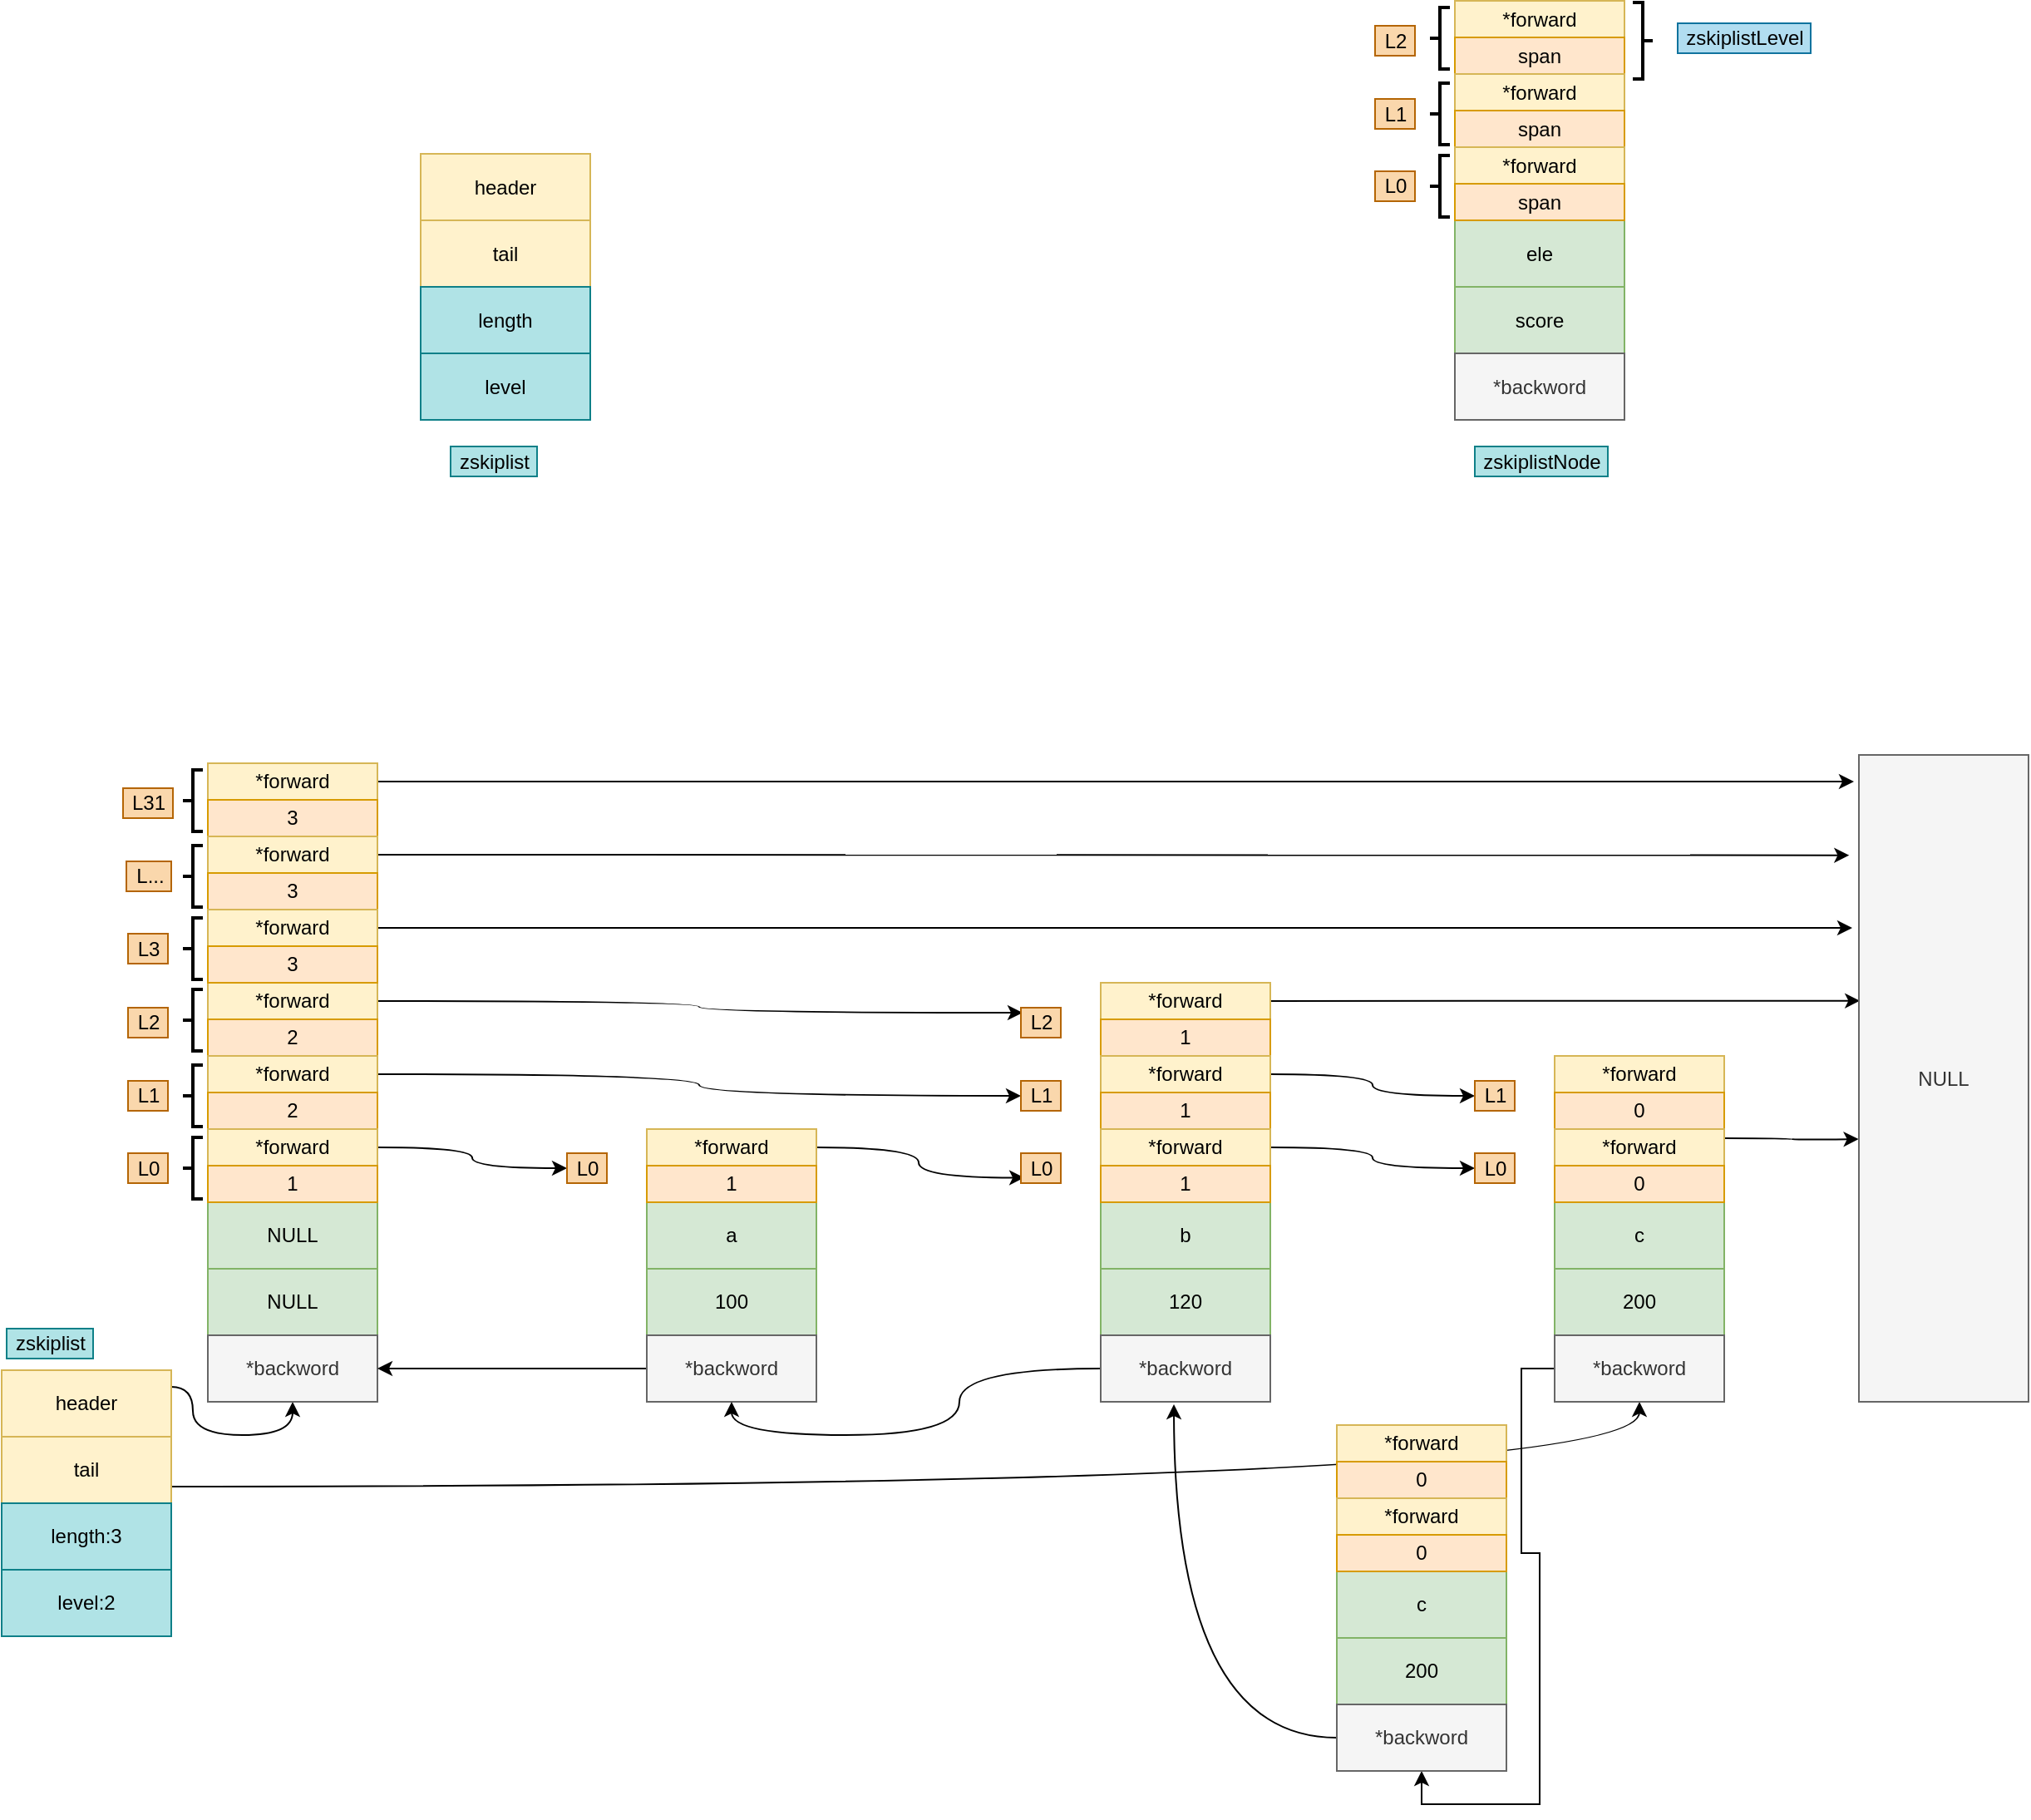 <mxfile version="15.3.7" type="github"><diagram id="ZoQLNWpljADJhTfMOQqx" name="Page-1"><mxGraphModel dx="903" dy="591" grid="0" gridSize="10" guides="1" tooltips="1" connect="1" arrows="1" fold="1" page="0" pageScale="1" pageWidth="827" pageHeight="1169" math="0" shadow="0"><root><mxCell id="0"/><mxCell id="1" parent="0"/><mxCell id="s1gcI7M2cuCewwvfyK3X-1" value="tail" style="rounded=0;whiteSpace=wrap;html=1;fillColor=#fff2cc;strokeColor=#d6b656;" parent="1" vertex="1"><mxGeometry x="319" y="262.5" width="102" height="40" as="geometry"/></mxCell><mxCell id="s1gcI7M2cuCewwvfyK3X-2" value="length" style="rounded=0;whiteSpace=wrap;html=1;fillColor=#b0e3e6;strokeColor=#0e8088;" parent="1" vertex="1"><mxGeometry x="319" y="302.5" width="102" height="40" as="geometry"/></mxCell><mxCell id="s1gcI7M2cuCewwvfyK3X-4" value="level" style="rounded=0;whiteSpace=wrap;html=1;fillColor=#b0e3e6;strokeColor=#0e8088;" parent="1" vertex="1"><mxGeometry x="319" y="342.5" width="102" height="40" as="geometry"/></mxCell><mxCell id="s1gcI7M2cuCewwvfyK3X-6" value="header" style="rounded=0;whiteSpace=wrap;html=1;fillColor=#fff2cc;strokeColor=#d6b656;" parent="1" vertex="1"><mxGeometry x="319" y="222.5" width="102" height="40" as="geometry"/></mxCell><mxCell id="s1gcI7M2cuCewwvfyK3X-7" value="zskiplist" style="text;html=1;align=center;verticalAlign=middle;resizable=0;points=[];autosize=1;fillColor=#b0e3e6;strokeColor=#0e8088;" parent="1" vertex="1"><mxGeometry x="337" y="398.5" width="52" height="18" as="geometry"/></mxCell><mxCell id="s1gcI7M2cuCewwvfyK3X-8" value="score" style="rounded=0;whiteSpace=wrap;html=1;fillColor=#d5e8d4;strokeColor=#82b366;" parent="1" vertex="1"><mxGeometry x="941" y="302.5" width="102" height="40" as="geometry"/></mxCell><mxCell id="s1gcI7M2cuCewwvfyK3X-9" value="*backword" style="rounded=0;whiteSpace=wrap;html=1;fillColor=#f5f5f5;strokeColor=#666666;fontColor=#333333;" parent="1" vertex="1"><mxGeometry x="941" y="342.5" width="102" height="40" as="geometry"/></mxCell><mxCell id="s1gcI7M2cuCewwvfyK3X-11" value="ele" style="rounded=0;whiteSpace=wrap;html=1;fillColor=#d5e8d4;strokeColor=#82b366;" parent="1" vertex="1"><mxGeometry x="941" y="262.5" width="102" height="40" as="geometry"/></mxCell><mxCell id="s1gcI7M2cuCewwvfyK3X-14" value="*forward" style="rounded=0;whiteSpace=wrap;html=1;fillColor=#fff2cc;strokeColor=#d6b656;" parent="1" vertex="1"><mxGeometry x="941" y="130.5" width="102" height="22" as="geometry"/></mxCell><mxCell id="s1gcI7M2cuCewwvfyK3X-15" value="span" style="rounded=0;whiteSpace=wrap;html=1;fillColor=#ffe6cc;strokeColor=#d79b00;" parent="1" vertex="1"><mxGeometry x="941" y="152.5" width="102" height="22" as="geometry"/></mxCell><mxCell id="s1gcI7M2cuCewwvfyK3X-16" value="" style="strokeWidth=2;html=1;shape=mxgraph.flowchart.annotation_2;align=left;labelPosition=right;pointerEvents=1;direction=west;" parent="1" vertex="1"><mxGeometry x="1048" y="131.5" width="12" height="46" as="geometry"/></mxCell><mxCell id="s1gcI7M2cuCewwvfyK3X-18" value="zskiplistLevel" style="text;html=1;align=center;verticalAlign=middle;resizable=0;points=[];autosize=1;fillColor=#b1ddf0;strokeColor=#10739e;" parent="1" vertex="1"><mxGeometry x="1075" y="144" width="80" height="18" as="geometry"/></mxCell><mxCell id="s1gcI7M2cuCewwvfyK3X-19" value="*forward" style="rounded=0;whiteSpace=wrap;html=1;fillColor=#fff2cc;strokeColor=#d6b656;" parent="1" vertex="1"><mxGeometry x="941" y="174.5" width="102" height="22" as="geometry"/></mxCell><mxCell id="s1gcI7M2cuCewwvfyK3X-20" value="span" style="rounded=0;whiteSpace=wrap;html=1;fillColor=#ffe6cc;strokeColor=#d79b00;" parent="1" vertex="1"><mxGeometry x="941" y="196.5" width="102" height="22" as="geometry"/></mxCell><mxCell id="s1gcI7M2cuCewwvfyK3X-21" value="*forward" style="rounded=0;whiteSpace=wrap;html=1;fillColor=#fff2cc;strokeColor=#d6b656;" parent="1" vertex="1"><mxGeometry x="941" y="218.5" width="102" height="22" as="geometry"/></mxCell><mxCell id="s1gcI7M2cuCewwvfyK3X-22" value="span" style="rounded=0;whiteSpace=wrap;html=1;fillColor=#ffe6cc;strokeColor=#d79b00;" parent="1" vertex="1"><mxGeometry x="941" y="240.5" width="102" height="22" as="geometry"/></mxCell><mxCell id="s1gcI7M2cuCewwvfyK3X-23" value="" style="strokeWidth=2;html=1;shape=mxgraph.flowchart.annotation_2;align=left;labelPosition=right;pointerEvents=1;direction=east;" parent="1" vertex="1"><mxGeometry x="926" y="223.5" width="12" height="37" as="geometry"/></mxCell><mxCell id="s1gcI7M2cuCewwvfyK3X-24" value="" style="strokeWidth=2;html=1;shape=mxgraph.flowchart.annotation_2;align=left;labelPosition=right;pointerEvents=1;direction=east;" parent="1" vertex="1"><mxGeometry x="926" y="180" width="12" height="37" as="geometry"/></mxCell><mxCell id="s1gcI7M2cuCewwvfyK3X-25" value="" style="strokeWidth=2;html=1;shape=mxgraph.flowchart.annotation_2;align=left;labelPosition=right;pointerEvents=1;direction=east;" parent="1" vertex="1"><mxGeometry x="926" y="134.5" width="12" height="37" as="geometry"/></mxCell><mxCell id="s1gcI7M2cuCewwvfyK3X-26" value="L0" style="text;html=1;align=center;verticalAlign=middle;resizable=0;points=[];autosize=1;fillColor=#fad7ac;strokeColor=#b46504;" parent="1" vertex="1"><mxGeometry x="893" y="233" width="24" height="18" as="geometry"/></mxCell><mxCell id="s1gcI7M2cuCewwvfyK3X-27" value="L1" style="text;html=1;align=center;verticalAlign=middle;resizable=0;points=[];autosize=1;fillColor=#fad7ac;strokeColor=#b46504;" parent="1" vertex="1"><mxGeometry x="893" y="189.5" width="24" height="18" as="geometry"/></mxCell><mxCell id="s1gcI7M2cuCewwvfyK3X-28" value="L2" style="text;html=1;align=center;verticalAlign=middle;resizable=0;points=[];autosize=1;fillColor=#fad7ac;strokeColor=#b46504;" parent="1" vertex="1"><mxGeometry x="893" y="145.5" width="24" height="18" as="geometry"/></mxCell><mxCell id="s1gcI7M2cuCewwvfyK3X-29" value="zskiplistNode" style="text;html=1;align=center;verticalAlign=middle;resizable=0;points=[];autosize=1;fillColor=#b0e3e6;strokeColor=#0e8088;" parent="1" vertex="1"><mxGeometry x="953" y="398.5" width="80" height="18" as="geometry"/></mxCell><mxCell id="s1gcI7M2cuCewwvfyK3X-189" style="edgeStyle=orthogonalEdgeStyle;curved=1;rounded=0;orthogonalLoop=1;jettySize=auto;html=1;exitX=1;exitY=0.75;exitDx=0;exitDy=0;entryX=0.5;entryY=1;entryDx=0;entryDy=0;" parent="1" source="s1gcI7M2cuCewwvfyK3X-30" target="s1gcI7M2cuCewwvfyK3X-174" edge="1"><mxGeometry relative="1" as="geometry"><Array as="points"><mxPoint x="1052" y="1024"/></Array></mxGeometry></mxCell><mxCell id="s1gcI7M2cuCewwvfyK3X-30" value="tail" style="rounded=0;whiteSpace=wrap;html=1;fillColor=#fff2cc;strokeColor=#d6b656;" parent="1" vertex="1"><mxGeometry x="67" y="994" width="102" height="40" as="geometry"/></mxCell><mxCell id="s1gcI7M2cuCewwvfyK3X-31" value="length:3" style="rounded=0;whiteSpace=wrap;html=1;fillColor=#b0e3e6;strokeColor=#0e8088;" parent="1" vertex="1"><mxGeometry x="67" y="1034" width="102" height="40" as="geometry"/></mxCell><mxCell id="s1gcI7M2cuCewwvfyK3X-32" value="level:2" style="rounded=0;whiteSpace=wrap;html=1;fillColor=#b0e3e6;strokeColor=#0e8088;" parent="1" vertex="1"><mxGeometry x="67" y="1074" width="102" height="40" as="geometry"/></mxCell><mxCell id="s1gcI7M2cuCewwvfyK3X-188" style="edgeStyle=orthogonalEdgeStyle;rounded=0;orthogonalLoop=1;jettySize=auto;html=1;exitX=1;exitY=0.25;exitDx=0;exitDy=0;entryX=0.5;entryY=1;entryDx=0;entryDy=0;curved=1;" parent="1" source="s1gcI7M2cuCewwvfyK3X-33" target="s1gcI7M2cuCewwvfyK3X-126" edge="1"><mxGeometry relative="1" as="geometry"><Array as="points"><mxPoint x="182" y="964"/><mxPoint x="182" y="993"/><mxPoint x="242" y="993"/></Array></mxGeometry></mxCell><mxCell id="s1gcI7M2cuCewwvfyK3X-33" value="header" style="rounded=0;whiteSpace=wrap;html=1;fillColor=#fff2cc;strokeColor=#d6b656;" parent="1" vertex="1"><mxGeometry x="67" y="954" width="102" height="40" as="geometry"/></mxCell><mxCell id="s1gcI7M2cuCewwvfyK3X-34" value="zskiplist" style="text;html=1;align=center;verticalAlign=middle;resizable=0;points=[];autosize=1;fillColor=#b0e3e6;strokeColor=#0e8088;" parent="1" vertex="1"><mxGeometry x="70" y="929" width="52" height="18" as="geometry"/></mxCell><mxCell id="s1gcI7M2cuCewwvfyK3X-125" value="NULL" style="rounded=0;whiteSpace=wrap;html=1;fillColor=#d5e8d4;strokeColor=#82b366;" parent="1" vertex="1"><mxGeometry x="191" y="893" width="102" height="40" as="geometry"/></mxCell><mxCell id="s1gcI7M2cuCewwvfyK3X-126" value="*backword" style="rounded=0;whiteSpace=wrap;html=1;fillColor=#f5f5f5;strokeColor=#666666;fontColor=#333333;" parent="1" vertex="1"><mxGeometry x="191" y="933" width="102" height="40" as="geometry"/></mxCell><mxCell id="s1gcI7M2cuCewwvfyK3X-127" value="NULL" style="rounded=0;whiteSpace=wrap;html=1;fillColor=#d5e8d4;strokeColor=#82b366;" parent="1" vertex="1"><mxGeometry x="191" y="853" width="102" height="40" as="geometry"/></mxCell><mxCell id="s1gcI7M2cuCewwvfyK3X-235" style="edgeStyle=orthogonalEdgeStyle;curved=1;rounded=0;orthogonalLoop=1;jettySize=auto;html=1;exitX=1;exitY=0.5;exitDx=0;exitDy=0;entryX=0.042;entryY=0.167;entryDx=0;entryDy=0;entryPerimeter=0;" parent="1" source="s1gcI7M2cuCewwvfyK3X-128" target="s1gcI7M2cuCewwvfyK3X-172" edge="1"><mxGeometry relative="1" as="geometry"><mxPoint x="407" y="744.941" as="targetPoint"/></mxGeometry></mxCell><mxCell id="s1gcI7M2cuCewwvfyK3X-128" value="*forward" style="rounded=0;whiteSpace=wrap;html=1;fillColor=#fff2cc;strokeColor=#d6b656;" parent="1" vertex="1"><mxGeometry x="191" y="721" width="102" height="22" as="geometry"/></mxCell><mxCell id="s1gcI7M2cuCewwvfyK3X-129" value="2" style="rounded=0;whiteSpace=wrap;html=1;fillColor=#ffe6cc;strokeColor=#d79b00;" parent="1" vertex="1"><mxGeometry x="191" y="743" width="102" height="22" as="geometry"/></mxCell><mxCell id="s1gcI7M2cuCewwvfyK3X-241" style="edgeStyle=orthogonalEdgeStyle;curved=1;rounded=0;orthogonalLoop=1;jettySize=auto;html=1;exitX=1;exitY=0.5;exitDx=0;exitDy=0;" parent="1" source="s1gcI7M2cuCewwvfyK3X-132" target="s1gcI7M2cuCewwvfyK3X-171" edge="1"><mxGeometry relative="1" as="geometry"/></mxCell><mxCell id="s1gcI7M2cuCewwvfyK3X-132" value="*forward" style="rounded=0;whiteSpace=wrap;html=1;fillColor=#fff2cc;strokeColor=#d6b656;" parent="1" vertex="1"><mxGeometry x="191" y="765" width="102" height="22" as="geometry"/></mxCell><mxCell id="s1gcI7M2cuCewwvfyK3X-133" value="2" style="rounded=0;whiteSpace=wrap;html=1;fillColor=#ffe6cc;strokeColor=#d79b00;" parent="1" vertex="1"><mxGeometry x="191" y="787" width="102" height="22" as="geometry"/></mxCell><mxCell id="s1gcI7M2cuCewwvfyK3X-243" style="edgeStyle=orthogonalEdgeStyle;curved=1;rounded=0;orthogonalLoop=1;jettySize=auto;html=1;exitX=1;exitY=0.5;exitDx=0;exitDy=0;" parent="1" source="s1gcI7M2cuCewwvfyK3X-134" target="s1gcI7M2cuCewwvfyK3X-155" edge="1"><mxGeometry relative="1" as="geometry"/></mxCell><mxCell id="s1gcI7M2cuCewwvfyK3X-134" value="*forward" style="rounded=0;whiteSpace=wrap;html=1;fillColor=#fff2cc;strokeColor=#d6b656;" parent="1" vertex="1"><mxGeometry x="191" y="809" width="102" height="22" as="geometry"/></mxCell><mxCell id="s1gcI7M2cuCewwvfyK3X-135" value="1" style="rounded=0;whiteSpace=wrap;html=1;fillColor=#ffe6cc;strokeColor=#d79b00;" parent="1" vertex="1"><mxGeometry x="191" y="831" width="102" height="22" as="geometry"/></mxCell><mxCell id="s1gcI7M2cuCewwvfyK3X-136" value="" style="strokeWidth=2;html=1;shape=mxgraph.flowchart.annotation_2;align=left;labelPosition=right;pointerEvents=1;direction=east;" parent="1" vertex="1"><mxGeometry x="176" y="814" width="12" height="37" as="geometry"/></mxCell><mxCell id="s1gcI7M2cuCewwvfyK3X-137" value="" style="strokeWidth=2;html=1;shape=mxgraph.flowchart.annotation_2;align=left;labelPosition=right;pointerEvents=1;direction=east;" parent="1" vertex="1"><mxGeometry x="176" y="770.5" width="12" height="37" as="geometry"/></mxCell><mxCell id="s1gcI7M2cuCewwvfyK3X-138" value="" style="strokeWidth=2;html=1;shape=mxgraph.flowchart.annotation_2;align=left;labelPosition=right;pointerEvents=1;direction=east;" parent="1" vertex="1"><mxGeometry x="176" y="725" width="12" height="37" as="geometry"/></mxCell><mxCell id="s1gcI7M2cuCewwvfyK3X-139" value="L0" style="text;html=1;align=center;verticalAlign=middle;resizable=0;points=[];autosize=1;fillColor=#fad7ac;strokeColor=#b46504;" parent="1" vertex="1"><mxGeometry x="143" y="823.5" width="24" height="18" as="geometry"/></mxCell><mxCell id="s1gcI7M2cuCewwvfyK3X-140" value="L1" style="text;html=1;align=center;verticalAlign=middle;resizable=0;points=[];autosize=1;fillColor=#fad7ac;strokeColor=#b46504;" parent="1" vertex="1"><mxGeometry x="143" y="780" width="24" height="18" as="geometry"/></mxCell><mxCell id="s1gcI7M2cuCewwvfyK3X-141" value="L2" style="text;html=1;align=center;verticalAlign=middle;resizable=0;points=[];autosize=1;fillColor=#fad7ac;strokeColor=#b46504;" parent="1" vertex="1"><mxGeometry x="143" y="736" width="24" height="18" as="geometry"/></mxCell><mxCell id="s1gcI7M2cuCewwvfyK3X-143" value="100" style="rounded=0;whiteSpace=wrap;html=1;fillColor=#d5e8d4;strokeColor=#82b366;" parent="1" vertex="1"><mxGeometry x="455" y="893" width="102" height="40" as="geometry"/></mxCell><mxCell id="s1gcI7M2cuCewwvfyK3X-192" style="edgeStyle=orthogonalEdgeStyle;curved=1;rounded=0;orthogonalLoop=1;jettySize=auto;html=1;exitX=0;exitY=0.5;exitDx=0;exitDy=0;" parent="1" source="s1gcI7M2cuCewwvfyK3X-144" target="s1gcI7M2cuCewwvfyK3X-126" edge="1"><mxGeometry relative="1" as="geometry"/></mxCell><mxCell id="s1gcI7M2cuCewwvfyK3X-144" value="*backword" style="rounded=0;whiteSpace=wrap;html=1;fillColor=#f5f5f5;strokeColor=#666666;fontColor=#333333;" parent="1" vertex="1"><mxGeometry x="455" y="933" width="102" height="40" as="geometry"/></mxCell><mxCell id="s1gcI7M2cuCewwvfyK3X-145" value="a" style="rounded=0;whiteSpace=wrap;html=1;fillColor=#d5e8d4;strokeColor=#82b366;" parent="1" vertex="1"><mxGeometry x="455" y="853" width="102" height="40" as="geometry"/></mxCell><mxCell id="s1gcI7M2cuCewwvfyK3X-244" style="edgeStyle=orthogonalEdgeStyle;curved=1;rounded=0;orthogonalLoop=1;jettySize=auto;html=1;exitX=1;exitY=0.5;exitDx=0;exitDy=0;entryX=0.086;entryY=0.819;entryDx=0;entryDy=0;entryPerimeter=0;" parent="1" source="s1gcI7M2cuCewwvfyK3X-150" target="s1gcI7M2cuCewwvfyK3X-170" edge="1"><mxGeometry relative="1" as="geometry"/></mxCell><mxCell id="s1gcI7M2cuCewwvfyK3X-150" value="*forward" style="rounded=0;whiteSpace=wrap;html=1;fillColor=#fff2cc;strokeColor=#d6b656;" parent="1" vertex="1"><mxGeometry x="455" y="809" width="102" height="22" as="geometry"/></mxCell><mxCell id="s1gcI7M2cuCewwvfyK3X-151" value="1" style="rounded=0;whiteSpace=wrap;html=1;fillColor=#ffe6cc;strokeColor=#d79b00;" parent="1" vertex="1"><mxGeometry x="455" y="831" width="102" height="22" as="geometry"/></mxCell><mxCell id="s1gcI7M2cuCewwvfyK3X-155" value="L0" style="text;html=1;align=center;verticalAlign=middle;resizable=0;points=[];autosize=1;fillColor=#fad7ac;strokeColor=#b46504;" parent="1" vertex="1"><mxGeometry x="407" y="823.5" width="24" height="18" as="geometry"/></mxCell><mxCell id="s1gcI7M2cuCewwvfyK3X-158" value="120" style="rounded=0;whiteSpace=wrap;html=1;fillColor=#d5e8d4;strokeColor=#82b366;" parent="1" vertex="1"><mxGeometry x="728" y="893" width="102" height="40" as="geometry"/></mxCell><mxCell id="s1gcI7M2cuCewwvfyK3X-191" style="edgeStyle=orthogonalEdgeStyle;curved=1;rounded=0;orthogonalLoop=1;jettySize=auto;html=1;exitX=0;exitY=0.5;exitDx=0;exitDy=0;entryX=0.5;entryY=1;entryDx=0;entryDy=0;" parent="1" source="s1gcI7M2cuCewwvfyK3X-159" target="s1gcI7M2cuCewwvfyK3X-144" edge="1"><mxGeometry relative="1" as="geometry"><Array as="points"><mxPoint x="643" y="953"/><mxPoint x="643" y="993"/><mxPoint x="506" y="993"/></Array></mxGeometry></mxCell><mxCell id="s1gcI7M2cuCewwvfyK3X-159" value="*backword" style="rounded=0;whiteSpace=wrap;html=1;fillColor=#f5f5f5;strokeColor=#666666;fontColor=#333333;" parent="1" vertex="1"><mxGeometry x="728" y="933" width="102" height="40" as="geometry"/></mxCell><mxCell id="s1gcI7M2cuCewwvfyK3X-160" value="b" style="rounded=0;whiteSpace=wrap;html=1;fillColor=#d5e8d4;strokeColor=#82b366;" parent="1" vertex="1"><mxGeometry x="728" y="853" width="102" height="40" as="geometry"/></mxCell><mxCell id="s1gcI7M2cuCewwvfyK3X-265" style="edgeStyle=orthogonalEdgeStyle;curved=1;rounded=0;orthogonalLoop=1;jettySize=auto;html=1;exitX=1;exitY=0.5;exitDx=0;exitDy=0;entryX=0.006;entryY=0.38;entryDx=0;entryDy=0;entryPerimeter=0;" parent="1" source="s1gcI7M2cuCewwvfyK3X-161" target="s1gcI7M2cuCewwvfyK3X-248" edge="1"><mxGeometry relative="1" as="geometry"/></mxCell><mxCell id="s1gcI7M2cuCewwvfyK3X-161" value="*forward" style="rounded=0;whiteSpace=wrap;html=1;fillColor=#fff2cc;strokeColor=#d6b656;" parent="1" vertex="1"><mxGeometry x="728" y="721" width="102" height="22" as="geometry"/></mxCell><mxCell id="s1gcI7M2cuCewwvfyK3X-162" value="1" style="rounded=0;whiteSpace=wrap;html=1;fillColor=#ffe6cc;strokeColor=#d79b00;" parent="1" vertex="1"><mxGeometry x="728" y="743" width="102" height="22" as="geometry"/></mxCell><mxCell id="s1gcI7M2cuCewwvfyK3X-242" style="edgeStyle=orthogonalEdgeStyle;curved=1;rounded=0;orthogonalLoop=1;jettySize=auto;html=1;exitX=1;exitY=0.5;exitDx=0;exitDy=0;" parent="1" source="s1gcI7M2cuCewwvfyK3X-163" target="s1gcI7M2cuCewwvfyK3X-186" edge="1"><mxGeometry relative="1" as="geometry"/></mxCell><mxCell id="s1gcI7M2cuCewwvfyK3X-163" value="*forward" style="rounded=0;whiteSpace=wrap;html=1;fillColor=#fff2cc;strokeColor=#d6b656;" parent="1" vertex="1"><mxGeometry x="728" y="765" width="102" height="22" as="geometry"/></mxCell><mxCell id="s1gcI7M2cuCewwvfyK3X-164" value="1" style="rounded=0;whiteSpace=wrap;html=1;fillColor=#ffe6cc;strokeColor=#d79b00;" parent="1" vertex="1"><mxGeometry x="728" y="787" width="102" height="22" as="geometry"/></mxCell><mxCell id="s1gcI7M2cuCewwvfyK3X-245" style="edgeStyle=orthogonalEdgeStyle;curved=1;rounded=0;orthogonalLoop=1;jettySize=auto;html=1;exitX=1;exitY=0.5;exitDx=0;exitDy=0;" parent="1" source="s1gcI7M2cuCewwvfyK3X-165" target="s1gcI7M2cuCewwvfyK3X-185" edge="1"><mxGeometry relative="1" as="geometry"/></mxCell><mxCell id="s1gcI7M2cuCewwvfyK3X-165" value="*forward" style="rounded=0;whiteSpace=wrap;html=1;fillColor=#fff2cc;strokeColor=#d6b656;" parent="1" vertex="1"><mxGeometry x="728" y="809" width="102" height="22" as="geometry"/></mxCell><mxCell id="s1gcI7M2cuCewwvfyK3X-166" value="1" style="rounded=0;whiteSpace=wrap;html=1;fillColor=#ffe6cc;strokeColor=#d79b00;" parent="1" vertex="1"><mxGeometry x="728" y="831" width="102" height="22" as="geometry"/></mxCell><mxCell id="s1gcI7M2cuCewwvfyK3X-170" value="L0" style="text;html=1;align=center;verticalAlign=middle;resizable=0;points=[];autosize=1;fillColor=#fad7ac;strokeColor=#b46504;" parent="1" vertex="1"><mxGeometry x="680" y="823.5" width="24" height="18" as="geometry"/></mxCell><mxCell id="s1gcI7M2cuCewwvfyK3X-171" value="L1" style="text;html=1;align=center;verticalAlign=middle;resizable=0;points=[];autosize=1;fillColor=#fad7ac;strokeColor=#b46504;" parent="1" vertex="1"><mxGeometry x="680" y="780" width="24" height="18" as="geometry"/></mxCell><mxCell id="s1gcI7M2cuCewwvfyK3X-172" value="L2" style="text;html=1;align=center;verticalAlign=middle;resizable=0;points=[];autosize=1;fillColor=#fad7ac;strokeColor=#b46504;" parent="1" vertex="1"><mxGeometry x="680" y="736" width="24" height="18" as="geometry"/></mxCell><mxCell id="s1gcI7M2cuCewwvfyK3X-173" value="200" style="rounded=0;whiteSpace=wrap;html=1;fillColor=#d5e8d4;strokeColor=#82b366;" parent="1" vertex="1"><mxGeometry x="1001" y="893" width="102" height="40" as="geometry"/></mxCell><mxCell id="fwgqej0kjnYa4UQlgfrg-1" style="edgeStyle=orthogonalEdgeStyle;rounded=0;orthogonalLoop=1;jettySize=auto;html=1;exitX=0;exitY=0.5;exitDx=0;exitDy=0;fontSize=25;entryX=0.5;entryY=1;entryDx=0;entryDy=0;" parent="1" source="s1gcI7M2cuCewwvfyK3X-174" target="PRyL0fPVLdfjwFtkzawU-2" edge="1"><mxGeometry relative="1" as="geometry"/></mxCell><mxCell id="s1gcI7M2cuCewwvfyK3X-174" value="*backword" style="rounded=0;whiteSpace=wrap;html=1;fillColor=#f5f5f5;strokeColor=#666666;fontColor=#333333;" parent="1" vertex="1"><mxGeometry x="1001" y="933" width="102" height="40" as="geometry"/></mxCell><mxCell id="s1gcI7M2cuCewwvfyK3X-175" value="c" style="rounded=0;whiteSpace=wrap;html=1;fillColor=#d5e8d4;strokeColor=#82b366;" parent="1" vertex="1"><mxGeometry x="1001" y="853" width="102" height="40" as="geometry"/></mxCell><mxCell id="s1gcI7M2cuCewwvfyK3X-178" value="*forward" style="rounded=0;whiteSpace=wrap;html=1;fillColor=#fff2cc;strokeColor=#d6b656;" parent="1" vertex="1"><mxGeometry x="1001" y="765" width="102" height="22" as="geometry"/></mxCell><mxCell id="s1gcI7M2cuCewwvfyK3X-179" value="0" style="rounded=0;whiteSpace=wrap;html=1;fillColor=#ffe6cc;strokeColor=#d79b00;" parent="1" vertex="1"><mxGeometry x="1001" y="787" width="102" height="22" as="geometry"/></mxCell><mxCell id="s1gcI7M2cuCewwvfyK3X-266" style="edgeStyle=orthogonalEdgeStyle;curved=1;rounded=0;orthogonalLoop=1;jettySize=auto;html=1;exitX=1;exitY=0.25;exitDx=0;exitDy=0;" parent="1" source="s1gcI7M2cuCewwvfyK3X-180" edge="1"><mxGeometry relative="1" as="geometry"><mxPoint x="1183.8" y="815" as="targetPoint"/></mxGeometry></mxCell><mxCell id="s1gcI7M2cuCewwvfyK3X-180" value="*forward" style="rounded=0;whiteSpace=wrap;html=1;fillColor=#fff2cc;strokeColor=#d6b656;" parent="1" vertex="1"><mxGeometry x="1001" y="809" width="102" height="22" as="geometry"/></mxCell><mxCell id="s1gcI7M2cuCewwvfyK3X-181" value="0" style="rounded=0;whiteSpace=wrap;html=1;fillColor=#ffe6cc;strokeColor=#d79b00;" parent="1" vertex="1"><mxGeometry x="1001" y="831" width="102" height="22" as="geometry"/></mxCell><mxCell id="s1gcI7M2cuCewwvfyK3X-185" value="L0" style="text;html=1;align=center;verticalAlign=middle;resizable=0;points=[];autosize=1;fillColor=#fad7ac;strokeColor=#b46504;" parent="1" vertex="1"><mxGeometry x="953" y="823.5" width="24" height="18" as="geometry"/></mxCell><mxCell id="s1gcI7M2cuCewwvfyK3X-186" value="L1" style="text;html=1;align=center;verticalAlign=middle;resizable=0;points=[];autosize=1;fillColor=#fad7ac;strokeColor=#b46504;" parent="1" vertex="1"><mxGeometry x="953" y="780" width="24" height="18" as="geometry"/></mxCell><mxCell id="s1gcI7M2cuCewwvfyK3X-262" style="edgeStyle=orthogonalEdgeStyle;curved=1;rounded=0;orthogonalLoop=1;jettySize=auto;html=1;exitX=1;exitY=0.5;exitDx=0;exitDy=0;" parent="1" source="s1gcI7M2cuCewwvfyK3X-205" edge="1"><mxGeometry relative="1" as="geometry"><mxPoint x="1181" y="600" as="targetPoint"/></mxGeometry></mxCell><mxCell id="s1gcI7M2cuCewwvfyK3X-205" value="*forward" style="rounded=0;whiteSpace=wrap;html=1;fillColor=#fff2cc;strokeColor=#d6b656;" parent="1" vertex="1"><mxGeometry x="191" y="589" width="102" height="22" as="geometry"/></mxCell><mxCell id="s1gcI7M2cuCewwvfyK3X-206" value="3" style="rounded=0;whiteSpace=wrap;html=1;fillColor=#ffe6cc;strokeColor=#d79b00;" parent="1" vertex="1"><mxGeometry x="191" y="611" width="102" height="22" as="geometry"/></mxCell><mxCell id="s1gcI7M2cuCewwvfyK3X-263" style="edgeStyle=orthogonalEdgeStyle;curved=1;rounded=0;orthogonalLoop=1;jettySize=auto;html=1;exitX=1;exitY=0.5;exitDx=0;exitDy=0;" parent="1" source="s1gcI7M2cuCewwvfyK3X-207" edge="1"><mxGeometry relative="1" as="geometry"><mxPoint x="1178.167" y="644.333" as="targetPoint"/></mxGeometry></mxCell><mxCell id="s1gcI7M2cuCewwvfyK3X-207" value="*forward" style="rounded=0;whiteSpace=wrap;html=1;fillColor=#fff2cc;strokeColor=#d6b656;" parent="1" vertex="1"><mxGeometry x="191" y="633" width="102" height="22" as="geometry"/></mxCell><mxCell id="s1gcI7M2cuCewwvfyK3X-208" value="3" style="rounded=0;whiteSpace=wrap;html=1;fillColor=#ffe6cc;strokeColor=#d79b00;" parent="1" vertex="1"><mxGeometry x="191" y="655" width="102" height="22" as="geometry"/></mxCell><mxCell id="s1gcI7M2cuCewwvfyK3X-264" style="edgeStyle=orthogonalEdgeStyle;curved=1;rounded=0;orthogonalLoop=1;jettySize=auto;html=1;exitX=1;exitY=0.5;exitDx=0;exitDy=0;" parent="1" source="s1gcI7M2cuCewwvfyK3X-209" edge="1"><mxGeometry relative="1" as="geometry"><mxPoint x="1180" y="688" as="targetPoint"/></mxGeometry></mxCell><mxCell id="s1gcI7M2cuCewwvfyK3X-209" value="*forward" style="rounded=0;whiteSpace=wrap;html=1;fillColor=#fff2cc;strokeColor=#d6b656;" parent="1" vertex="1"><mxGeometry x="191" y="677" width="102" height="22" as="geometry"/></mxCell><mxCell id="s1gcI7M2cuCewwvfyK3X-210" value="3" style="rounded=0;whiteSpace=wrap;html=1;fillColor=#ffe6cc;strokeColor=#d79b00;" parent="1" vertex="1"><mxGeometry x="191" y="699" width="102" height="22" as="geometry"/></mxCell><mxCell id="s1gcI7M2cuCewwvfyK3X-211" value="" style="strokeWidth=2;html=1;shape=mxgraph.flowchart.annotation_2;align=left;labelPosition=right;pointerEvents=1;direction=east;" parent="1" vertex="1"><mxGeometry x="176" y="682" width="12" height="37" as="geometry"/></mxCell><mxCell id="s1gcI7M2cuCewwvfyK3X-212" value="" style="strokeWidth=2;html=1;shape=mxgraph.flowchart.annotation_2;align=left;labelPosition=right;pointerEvents=1;direction=east;" parent="1" vertex="1"><mxGeometry x="176" y="638.5" width="12" height="37" as="geometry"/></mxCell><mxCell id="s1gcI7M2cuCewwvfyK3X-213" value="" style="strokeWidth=2;html=1;shape=mxgraph.flowchart.annotation_2;align=left;labelPosition=right;pointerEvents=1;direction=east;" parent="1" vertex="1"><mxGeometry x="176" y="593" width="12" height="37" as="geometry"/></mxCell><mxCell id="s1gcI7M2cuCewwvfyK3X-214" value="L3" style="text;html=1;align=center;verticalAlign=middle;resizable=0;points=[];autosize=1;fillColor=#fad7ac;strokeColor=#b46504;" parent="1" vertex="1"><mxGeometry x="143" y="691.5" width="24" height="18" as="geometry"/></mxCell><mxCell id="s1gcI7M2cuCewwvfyK3X-215" value="L..." style="text;html=1;align=center;verticalAlign=middle;resizable=0;points=[];autosize=1;fillColor=#fad7ac;strokeColor=#b46504;" parent="1" vertex="1"><mxGeometry x="142" y="648" width="27" height="18" as="geometry"/></mxCell><mxCell id="s1gcI7M2cuCewwvfyK3X-216" value="L31" style="text;html=1;align=center;verticalAlign=middle;resizable=0;points=[];autosize=1;fillColor=#fad7ac;strokeColor=#b46504;" parent="1" vertex="1"><mxGeometry x="140" y="604" width="30" height="18" as="geometry"/></mxCell><mxCell id="s1gcI7M2cuCewwvfyK3X-248" value="NULL" style="rounded=0;whiteSpace=wrap;html=1;fillColor=#f5f5f5;strokeColor=#666666;fontColor=#333333;" parent="1" vertex="1"><mxGeometry x="1184" y="584" width="102" height="389" as="geometry"/></mxCell><mxCell id="PRyL0fPVLdfjwFtkzawU-1" value="200" style="rounded=0;whiteSpace=wrap;html=1;fillColor=#d5e8d4;strokeColor=#82b366;" parent="1" vertex="1"><mxGeometry x="870" y="1115" width="102" height="40" as="geometry"/></mxCell><mxCell id="PRyL0fPVLdfjwFtkzawU-8" style="edgeStyle=orthogonalEdgeStyle;curved=1;rounded=0;orthogonalLoop=1;jettySize=auto;html=1;exitX=0;exitY=0.5;exitDx=0;exitDy=0;fontSize=30;" parent="1" source="PRyL0fPVLdfjwFtkzawU-2" edge="1"><mxGeometry relative="1" as="geometry"><mxPoint x="772" y="974.5" as="targetPoint"/></mxGeometry></mxCell><mxCell id="PRyL0fPVLdfjwFtkzawU-2" value="*backword" style="rounded=0;whiteSpace=wrap;html=1;fillColor=#f5f5f5;strokeColor=#666666;fontColor=#333333;" parent="1" vertex="1"><mxGeometry x="870" y="1155" width="102" height="40" as="geometry"/></mxCell><mxCell id="PRyL0fPVLdfjwFtkzawU-3" value="c" style="rounded=0;whiteSpace=wrap;html=1;fillColor=#d5e8d4;strokeColor=#82b366;" parent="1" vertex="1"><mxGeometry x="870" y="1075" width="102" height="40" as="geometry"/></mxCell><mxCell id="PRyL0fPVLdfjwFtkzawU-4" value="*forward" style="rounded=0;whiteSpace=wrap;html=1;fillColor=#fff2cc;strokeColor=#d6b656;" parent="1" vertex="1"><mxGeometry x="870" y="987" width="102" height="22" as="geometry"/></mxCell><mxCell id="PRyL0fPVLdfjwFtkzawU-5" value="0" style="rounded=0;whiteSpace=wrap;html=1;fillColor=#ffe6cc;strokeColor=#d79b00;" parent="1" vertex="1"><mxGeometry x="870" y="1009" width="102" height="22" as="geometry"/></mxCell><mxCell id="PRyL0fPVLdfjwFtkzawU-6" value="*forward" style="rounded=0;whiteSpace=wrap;html=1;fillColor=#fff2cc;strokeColor=#d6b656;" parent="1" vertex="1"><mxGeometry x="870" y="1031" width="102" height="22" as="geometry"/></mxCell><mxCell id="PRyL0fPVLdfjwFtkzawU-7" value="0" style="rounded=0;whiteSpace=wrap;html=1;fillColor=#ffe6cc;strokeColor=#d79b00;" parent="1" vertex="1"><mxGeometry x="870" y="1053" width="102" height="22" as="geometry"/></mxCell></root></mxGraphModel></diagram></mxfile>
